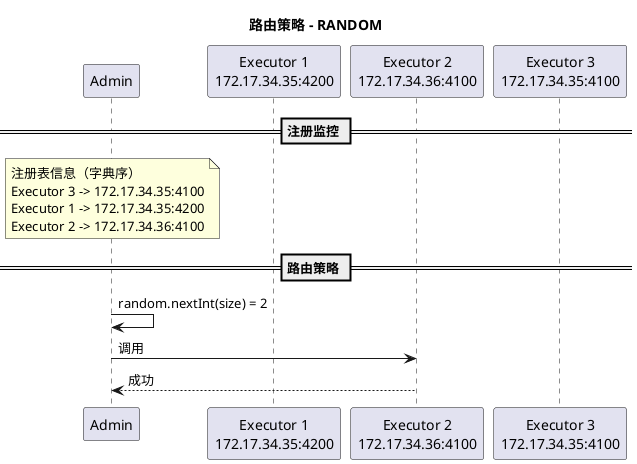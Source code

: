 @startuml
title 路由策略 - RANDOM

participant a as "Admin" order 10
participant e1 as "Executor 1\n172.17.34.35:4200" order 20
participant e2 as "Executor 2\n172.17.34.36:4100" order 30
participant e3 as "Executor 3\n172.17.34.35:4100" order 40

== 注册监控 ==
note over a
    注册表信息（字典序）
    Executor 3 -> 172.17.34.35:4100
    Executor 1 -> 172.17.34.35:4200
    Executor 2 -> 172.17.34.36:4100
end note

== 路由策略 ==
a -> a : random.nextInt(size) = 2

a -> e2 : 调用
a <-- e2 : 成功
@enduml